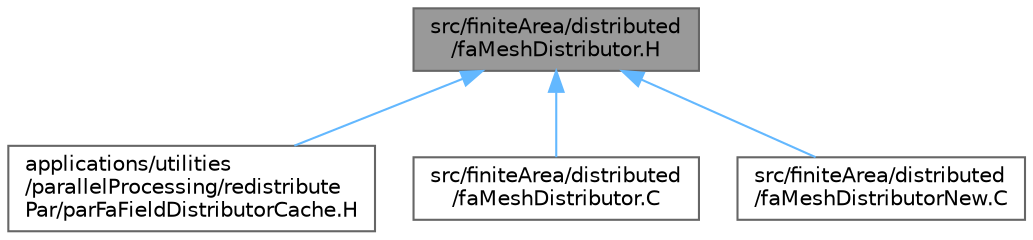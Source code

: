 digraph "src/finiteArea/distributed/faMeshDistributor.H"
{
 // LATEX_PDF_SIZE
  bgcolor="transparent";
  edge [fontname=Helvetica,fontsize=10,labelfontname=Helvetica,labelfontsize=10];
  node [fontname=Helvetica,fontsize=10,shape=box,height=0.2,width=0.4];
  Node1 [id="Node000001",label="src/finiteArea/distributed\l/faMeshDistributor.H",height=0.2,width=0.4,color="gray40", fillcolor="grey60", style="filled", fontcolor="black",tooltip=" "];
  Node1 -> Node2 [id="edge1_Node000001_Node000002",dir="back",color="steelblue1",style="solid",tooltip=" "];
  Node2 [id="Node000002",label="applications/utilities\l/parallelProcessing/redistribute\lPar/parFaFieldDistributorCache.H",height=0.2,width=0.4,color="grey40", fillcolor="white", style="filled",URL="$parFaFieldDistributorCache_8H.html",tooltip=" "];
  Node1 -> Node3 [id="edge2_Node000001_Node000003",dir="back",color="steelblue1",style="solid",tooltip=" "];
  Node3 [id="Node000003",label="src/finiteArea/distributed\l/faMeshDistributor.C",height=0.2,width=0.4,color="grey40", fillcolor="white", style="filled",URL="$faMeshDistributor_8C.html",tooltip=" "];
  Node1 -> Node4 [id="edge3_Node000001_Node000004",dir="back",color="steelblue1",style="solid",tooltip=" "];
  Node4 [id="Node000004",label="src/finiteArea/distributed\l/faMeshDistributorNew.C",height=0.2,width=0.4,color="grey40", fillcolor="white", style="filled",URL="$faMeshDistributorNew_8C.html",tooltip=" "];
}
